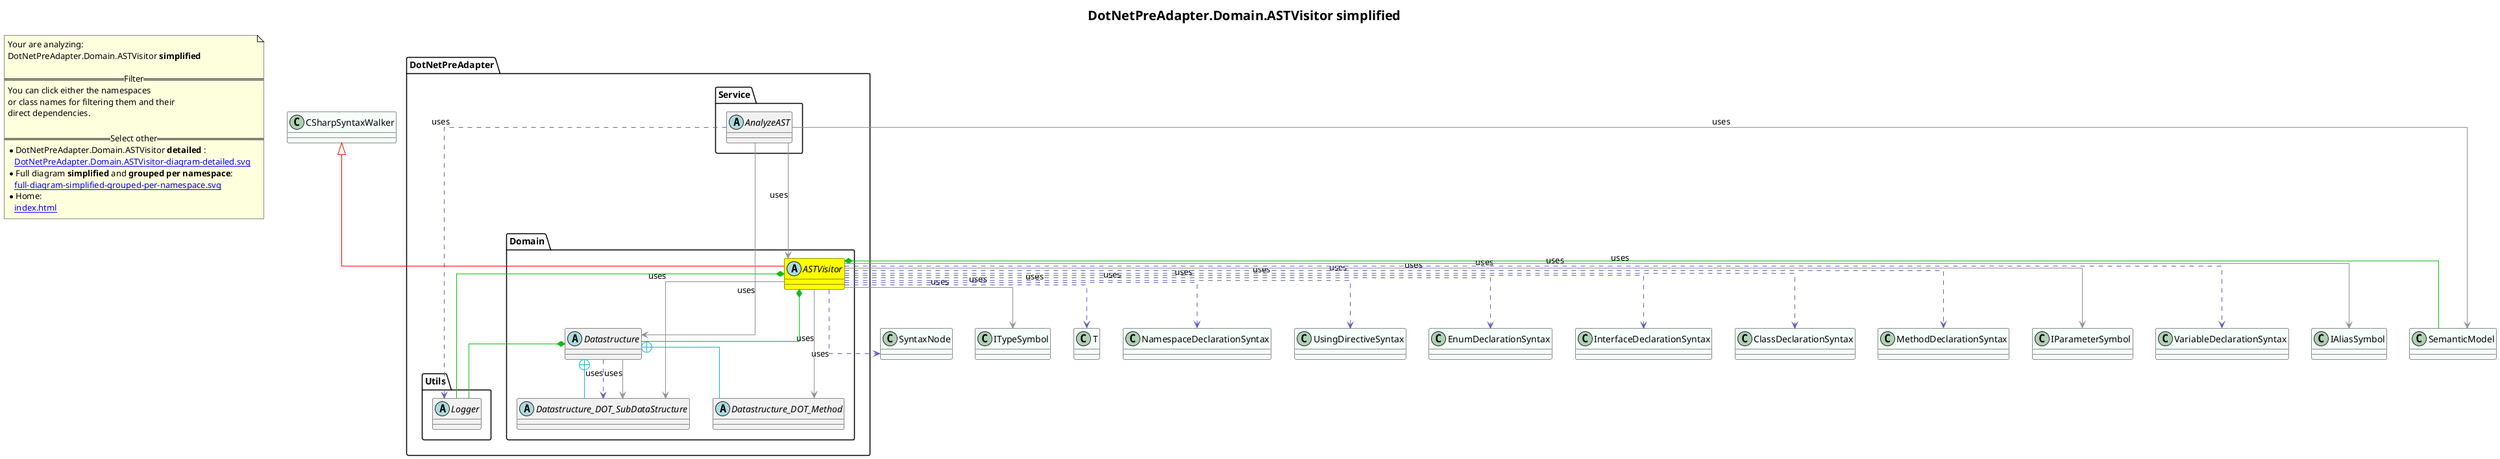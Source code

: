 @startuml
skinparam linetype ortho
title <size:20>DotNetPreAdapter.Domain.ASTVisitor **simplified** </size>
note "Your are analyzing:\nDotNetPreAdapter.Domain.ASTVisitor **simplified** \n\n==Filter==\nYou can click either the namespaces \nor class names for filtering them and their\ndirect dependencies.\n\n==Select other==\n* DotNetPreAdapter.Domain.ASTVisitor **detailed** :\n   [[DotNetPreAdapter.Domain.ASTVisitor-diagram-detailed.svg]]\n* Full diagram **simplified** and **grouped per namespace**:\n   [[full-diagram-simplified-grouped-per-namespace.svg]]\n* Home:\n   [[index.html]]" as FloatingNote
class CSharpSyntaxWalker [[CSharpSyntaxWalker-diagram-simplified.svg]] #MintCream {
}
class SemanticModel [[SemanticModel-diagram-simplified.svg]] #MintCream {
}
class SyntaxNode [[SyntaxNode-diagram-simplified.svg]] #MintCream {
}
class ITypeSymbol [[ITypeSymbol-diagram-simplified.svg]] #MintCream {
}
class T [[T-diagram-simplified.svg]] #MintCream {
}
class NamespaceDeclarationSyntax [[NamespaceDeclarationSyntax-diagram-simplified.svg]] #MintCream {
}
class UsingDirectiveSyntax [[UsingDirectiveSyntax-diagram-simplified.svg]] #MintCream {
}
class EnumDeclarationSyntax [[EnumDeclarationSyntax-diagram-simplified.svg]] #MintCream {
}
class InterfaceDeclarationSyntax [[InterfaceDeclarationSyntax-diagram-simplified.svg]] #MintCream {
}
class ClassDeclarationSyntax [[ClassDeclarationSyntax-diagram-simplified.svg]] #MintCream {
}
class MethodDeclarationSyntax [[MethodDeclarationSyntax-diagram-simplified.svg]] #MintCream {
}
class IParameterSymbol [[IParameterSymbol-diagram-simplified.svg]] #MintCream {
}
class VariableDeclarationSyntax [[VariableDeclarationSyntax-diagram-simplified.svg]] #MintCream {
}
class IAliasSymbol [[IAliasSymbol-diagram-simplified.svg]] #MintCream {
}
  abstract class DotNetPreAdapter.Domain.ASTVisitor [[DotNetPreAdapter.Domain.ASTVisitor-diagram-simplified.svg]] #yellow {
  }
  abstract class DotNetPreAdapter.Domain.Datastructure [[DotNetPreAdapter.Domain.Datastructure-diagram-simplified.svg]]  {
  }
  abstract class DotNetPreAdapter.Domain.Datastructure_DOT_SubDataStructure [[DotNetPreAdapter.Domain.Datastructure.SubDataStructure-diagram-simplified.svg]]  {
  }
  abstract class DotNetPreAdapter.Domain.Datastructure_DOT_Method [[DotNetPreAdapter.Domain.Datastructure.Method-diagram-simplified.svg]]  {
  }
  abstract class DotNetPreAdapter.Service.AnalyzeAST [[DotNetPreAdapter.Service.AnalyzeAST-diagram-simplified.svg]]  {
  }
  abstract class DotNetPreAdapter.Utils.Logger [[DotNetPreAdapter.Utils.Logger-diagram-simplified.svg]]  {
  }
 ' *************************************** 
 ' *************************************** 
 ' *************************************** 
' Class relations extracted from namespace:
' 
' Class relations extracted from namespace:
' DotNetPreAdapter.Domain
CSharpSyntaxWalker <|-[#red]- DotNetPreAdapter.Domain.ASTVisitor
DotNetPreAdapter.Domain.ASTVisitor *-[#10BB10]- DotNetPreAdapter.Domain.Datastructure 
DotNetPreAdapter.Domain.ASTVisitor *-[#10BB10]- SemanticModel 
DotNetPreAdapter.Domain.ASTVisitor *-[#10BB10]- DotNetPreAdapter.Utils.Logger 
DotNetPreAdapter.Domain.ASTVisitor .[#6060BB].> SyntaxNode  : uses 
DotNetPreAdapter.Domain.ASTVisitor -[#909090]-> ITypeSymbol  : uses 
DotNetPreAdapter.Domain.ASTVisitor .[#6060BB].> T  : uses 
DotNetPreAdapter.Domain.ASTVisitor -[#909090]-> DotNetPreAdapter.Domain.Datastructure_DOT_SubDataStructure  : uses 
DotNetPreAdapter.Domain.ASTVisitor .[#6060BB].> NamespaceDeclarationSyntax  : uses 
DotNetPreAdapter.Domain.ASTVisitor .[#6060BB].> UsingDirectiveSyntax  : uses 
DotNetPreAdapter.Domain.ASTVisitor .[#6060BB].> EnumDeclarationSyntax  : uses 
DotNetPreAdapter.Domain.ASTVisitor .[#6060BB].> InterfaceDeclarationSyntax  : uses 
DotNetPreAdapter.Domain.ASTVisitor .[#6060BB].> ClassDeclarationSyntax  : uses 
DotNetPreAdapter.Domain.ASTVisitor .[#6060BB].> MethodDeclarationSyntax  : uses 
DotNetPreAdapter.Domain.ASTVisitor -[#909090]-> IParameterSymbol  : uses 
DotNetPreAdapter.Domain.ASTVisitor .[#6060BB].> VariableDeclarationSyntax  : uses 
DotNetPreAdapter.Domain.ASTVisitor -[#909090]-> IAliasSymbol  : uses 
DotNetPreAdapter.Domain.ASTVisitor -[#909090]-> DotNetPreAdapter.Domain.Datastructure_DOT_Method  : uses 
DotNetPreAdapter.Domain.Datastructure +-[#10BBBB]- DotNetPreAdapter.Domain.Datastructure_DOT_Method 
DotNetPreAdapter.Domain.Datastructure +-[#10BBBB]- DotNetPreAdapter.Domain.Datastructure_DOT_SubDataStructure 
DotNetPreAdapter.Domain.Datastructure *-[#10BB10]- DotNetPreAdapter.Utils.Logger 
DotNetPreAdapter.Domain.Datastructure .[#6060BB].> DotNetPreAdapter.Domain.Datastructure_DOT_SubDataStructure  : uses 
DotNetPreAdapter.Domain.Datastructure -[#909090]-> DotNetPreAdapter.Domain.Datastructure_DOT_SubDataStructure  : uses 
DotNetPreAdapter.Domain.Datastructure.SubDataStructure .[#6060BB].> DotNetPreAdapter.Domain.Datastructure_DOT_Method  : uses 
' Class relations extracted from namespace:
' DotNetPreAdapter.Service
DotNetPreAdapter.Service.AnalyzeAST .[#6060BB].> DotNetPreAdapter.Utils.Logger  : uses 
DotNetPreAdapter.Service.AnalyzeAST -[#909090]-> DotNetPreAdapter.Domain.Datastructure  : uses 
DotNetPreAdapter.Service.AnalyzeAST -[#909090]-> SemanticModel  : uses 
DotNetPreAdapter.Service.AnalyzeAST -[#909090]-> DotNetPreAdapter.Domain.ASTVisitor  : uses 
' Class relations extracted from namespace:
' DotNetPreAdapter.Utils
@enduml